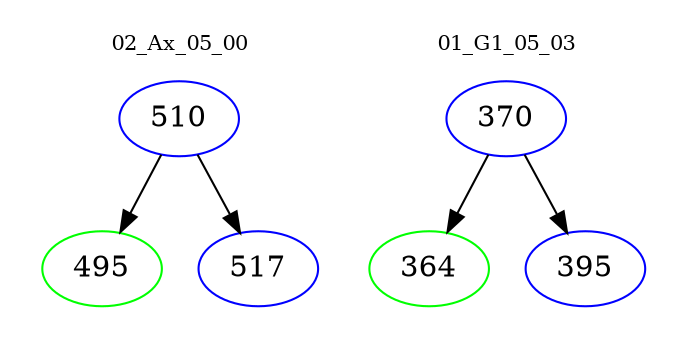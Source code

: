 digraph{
subgraph cluster_0 {
color = white
label = "02_Ax_05_00";
fontsize=10;
T0_510 [label="510", color="blue"]
T0_510 -> T0_495 [color="black"]
T0_495 [label="495", color="green"]
T0_510 -> T0_517 [color="black"]
T0_517 [label="517", color="blue"]
}
subgraph cluster_1 {
color = white
label = "01_G1_05_03";
fontsize=10;
T1_370 [label="370", color="blue"]
T1_370 -> T1_364 [color="black"]
T1_364 [label="364", color="green"]
T1_370 -> T1_395 [color="black"]
T1_395 [label="395", color="blue"]
}
}
